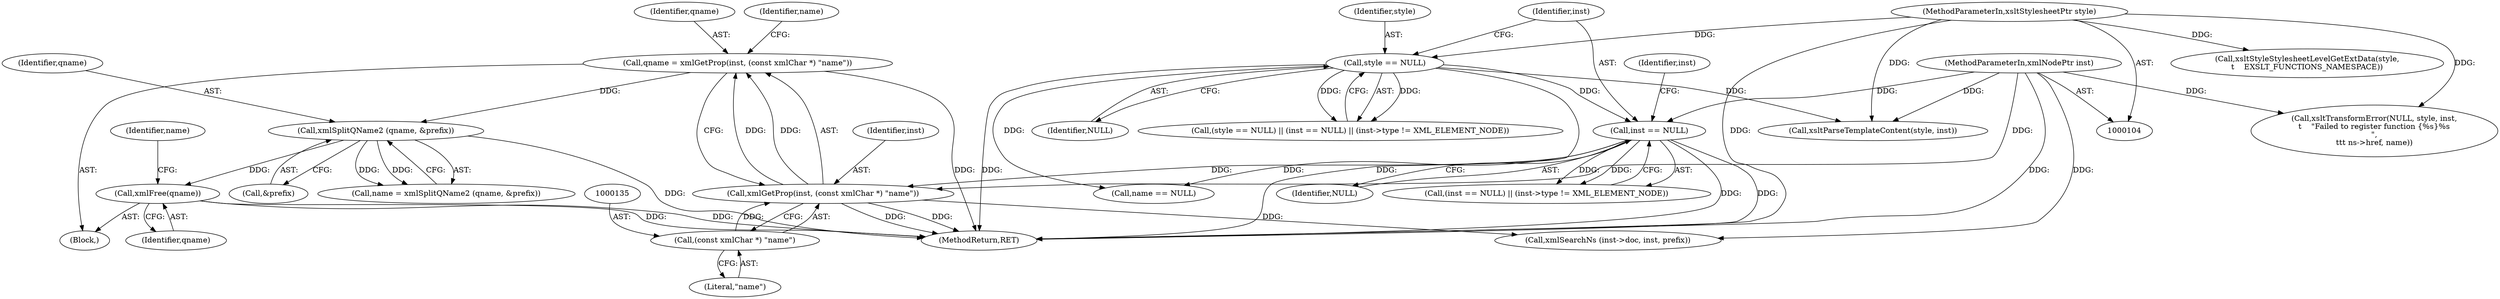 digraph "0_Chrome_96dbafe288dbe2f0cc45fa3c39daf6d0c37acbab_5@pointer" {
"1000143" [label="(Call,xmlFree(qname))"];
"1000139" [label="(Call,xmlSplitQName2 (qname, &prefix))"];
"1000130" [label="(Call,qname = xmlGetProp(inst, (const xmlChar *) \"name\"))"];
"1000132" [label="(Call,xmlGetProp(inst, (const xmlChar *) \"name\"))"];
"1000119" [label="(Call,inst == NULL)"];
"1000106" [label="(MethodParameterIn,xmlNodePtr inst)"];
"1000115" [label="(Call,style == NULL)"];
"1000105" [label="(MethodParameterIn,xsltStylesheetPtr style)"];
"1000134" [label="(Call,(const xmlChar *) \"name\")"];
"1000139" [label="(Call,xmlSplitQName2 (qname, &prefix))"];
"1000166" [label="(Call,xmlSearchNs (inst->doc, inst, prefix))"];
"1000188" [label="(Call,xsltParseTemplateContent(style, inst))"];
"1000287" [label="(MethodReturn,RET)"];
"1000128" [label="(Block,)"];
"1000137" [label="(Call,name = xmlSplitQName2 (qname, &prefix))"];
"1000130" [label="(Call,qname = xmlGetProp(inst, (const xmlChar *) \"name\"))"];
"1000143" [label="(Call,xmlFree(qname))"];
"1000117" [label="(Identifier,NULL)"];
"1000141" [label="(Call,&prefix)"];
"1000140" [label="(Identifier,qname)"];
"1000120" [label="(Identifier,inst)"];
"1000119" [label="(Call,inst == NULL)"];
"1000118" [label="(Call,(inst == NULL) || (inst->type != XML_ELEMENT_NODE))"];
"1000136" [label="(Literal,\"name\")"];
"1000148" [label="(Identifier,name)"];
"1000138" [label="(Identifier,name)"];
"1000147" [label="(Call,name == NULL)"];
"1000124" [label="(Identifier,inst)"];
"1000133" [label="(Identifier,inst)"];
"1000131" [label="(Identifier,qname)"];
"1000106" [label="(MethodParameterIn,xmlNodePtr inst)"];
"1000116" [label="(Identifier,style)"];
"1000238" [label="(Call,xsltStyleStylesheetLevelGetExtData(style,\n\t    EXSLT_FUNCTIONS_NAMESPACE))"];
"1000115" [label="(Call,style == NULL)"];
"1000263" [label="(Call,xsltTransformError(NULL, style, inst,\n\t    \"Failed to register function {%s}%s\n\",\n\t\t\t ns->href, name))"];
"1000134" [label="(Call,(const xmlChar *) \"name\")"];
"1000132" [label="(Call,xmlGetProp(inst, (const xmlChar *) \"name\"))"];
"1000114" [label="(Call,(style == NULL) || (inst == NULL) || (inst->type != XML_ELEMENT_NODE))"];
"1000105" [label="(MethodParameterIn,xsltStylesheetPtr style)"];
"1000121" [label="(Identifier,NULL)"];
"1000144" [label="(Identifier,qname)"];
"1000143" -> "1000128"  [label="AST: "];
"1000143" -> "1000144"  [label="CFG: "];
"1000144" -> "1000143"  [label="AST: "];
"1000148" -> "1000143"  [label="CFG: "];
"1000143" -> "1000287"  [label="DDG: "];
"1000143" -> "1000287"  [label="DDG: "];
"1000139" -> "1000143"  [label="DDG: "];
"1000139" -> "1000137"  [label="AST: "];
"1000139" -> "1000141"  [label="CFG: "];
"1000140" -> "1000139"  [label="AST: "];
"1000141" -> "1000139"  [label="AST: "];
"1000137" -> "1000139"  [label="CFG: "];
"1000139" -> "1000287"  [label="DDG: "];
"1000139" -> "1000137"  [label="DDG: "];
"1000139" -> "1000137"  [label="DDG: "];
"1000130" -> "1000139"  [label="DDG: "];
"1000130" -> "1000128"  [label="AST: "];
"1000130" -> "1000132"  [label="CFG: "];
"1000131" -> "1000130"  [label="AST: "];
"1000132" -> "1000130"  [label="AST: "];
"1000138" -> "1000130"  [label="CFG: "];
"1000130" -> "1000287"  [label="DDG: "];
"1000132" -> "1000130"  [label="DDG: "];
"1000132" -> "1000130"  [label="DDG: "];
"1000132" -> "1000134"  [label="CFG: "];
"1000133" -> "1000132"  [label="AST: "];
"1000134" -> "1000132"  [label="AST: "];
"1000132" -> "1000287"  [label="DDG: "];
"1000132" -> "1000287"  [label="DDG: "];
"1000119" -> "1000132"  [label="DDG: "];
"1000106" -> "1000132"  [label="DDG: "];
"1000134" -> "1000132"  [label="DDG: "];
"1000132" -> "1000166"  [label="DDG: "];
"1000119" -> "1000118"  [label="AST: "];
"1000119" -> "1000121"  [label="CFG: "];
"1000120" -> "1000119"  [label="AST: "];
"1000121" -> "1000119"  [label="AST: "];
"1000124" -> "1000119"  [label="CFG: "];
"1000118" -> "1000119"  [label="CFG: "];
"1000119" -> "1000287"  [label="DDG: "];
"1000119" -> "1000287"  [label="DDG: "];
"1000119" -> "1000118"  [label="DDG: "];
"1000119" -> "1000118"  [label="DDG: "];
"1000106" -> "1000119"  [label="DDG: "];
"1000115" -> "1000119"  [label="DDG: "];
"1000119" -> "1000147"  [label="DDG: "];
"1000106" -> "1000104"  [label="AST: "];
"1000106" -> "1000287"  [label="DDG: "];
"1000106" -> "1000166"  [label="DDG: "];
"1000106" -> "1000188"  [label="DDG: "];
"1000106" -> "1000263"  [label="DDG: "];
"1000115" -> "1000114"  [label="AST: "];
"1000115" -> "1000117"  [label="CFG: "];
"1000116" -> "1000115"  [label="AST: "];
"1000117" -> "1000115"  [label="AST: "];
"1000120" -> "1000115"  [label="CFG: "];
"1000114" -> "1000115"  [label="CFG: "];
"1000115" -> "1000287"  [label="DDG: "];
"1000115" -> "1000287"  [label="DDG: "];
"1000115" -> "1000114"  [label="DDG: "];
"1000115" -> "1000114"  [label="DDG: "];
"1000105" -> "1000115"  [label="DDG: "];
"1000115" -> "1000147"  [label="DDG: "];
"1000115" -> "1000188"  [label="DDG: "];
"1000105" -> "1000104"  [label="AST: "];
"1000105" -> "1000287"  [label="DDG: "];
"1000105" -> "1000188"  [label="DDG: "];
"1000105" -> "1000238"  [label="DDG: "];
"1000105" -> "1000263"  [label="DDG: "];
"1000134" -> "1000136"  [label="CFG: "];
"1000135" -> "1000134"  [label="AST: "];
"1000136" -> "1000134"  [label="AST: "];
}
